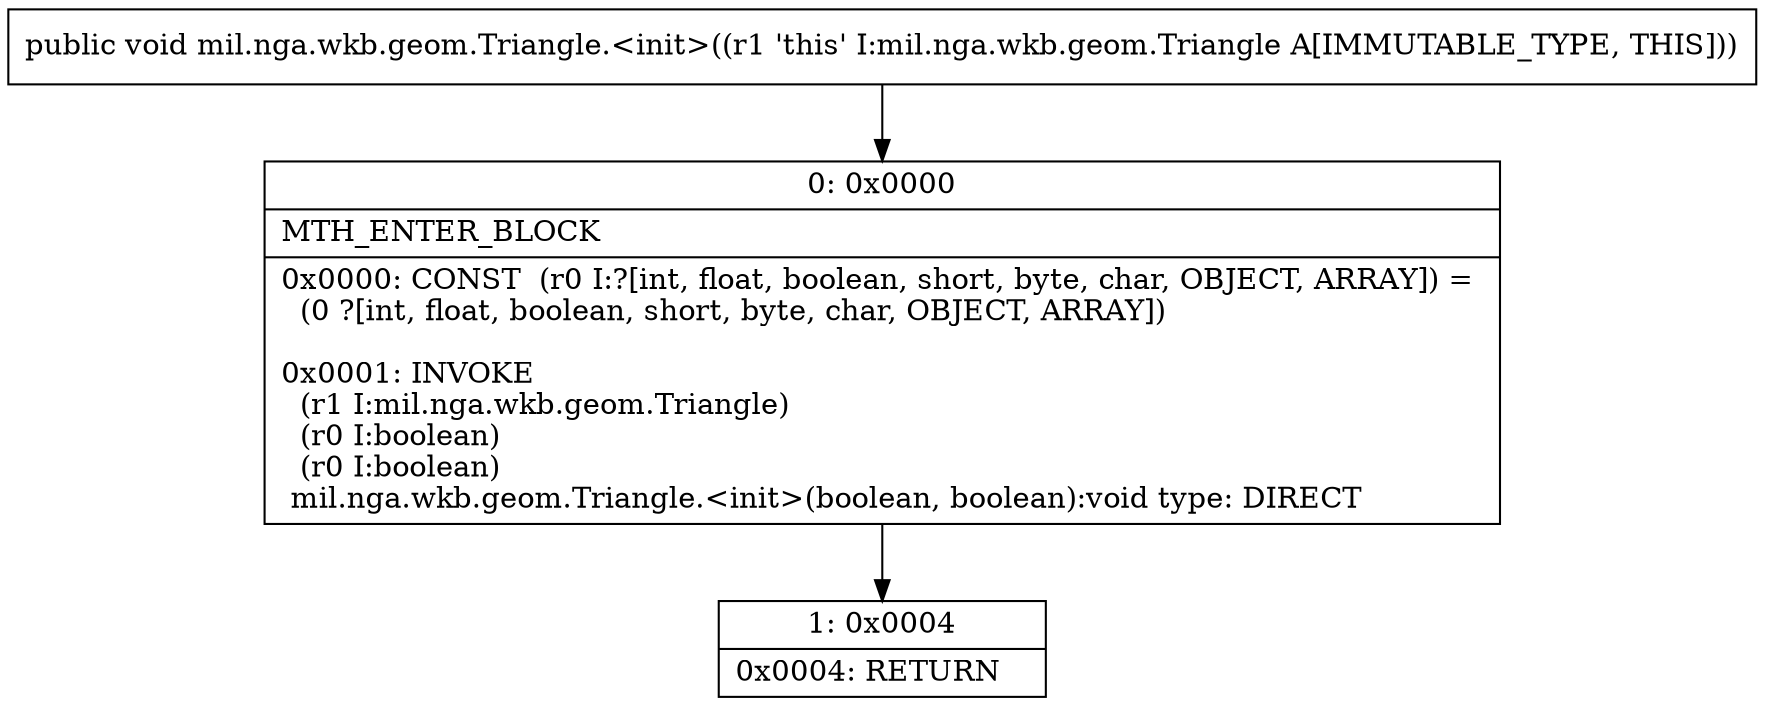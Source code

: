 digraph "CFG formil.nga.wkb.geom.Triangle.\<init\>()V" {
Node_0 [shape=record,label="{0\:\ 0x0000|MTH_ENTER_BLOCK\l|0x0000: CONST  (r0 I:?[int, float, boolean, short, byte, char, OBJECT, ARRAY]) = \l  (0 ?[int, float, boolean, short, byte, char, OBJECT, ARRAY])\l \l0x0001: INVOKE  \l  (r1 I:mil.nga.wkb.geom.Triangle)\l  (r0 I:boolean)\l  (r0 I:boolean)\l mil.nga.wkb.geom.Triangle.\<init\>(boolean, boolean):void type: DIRECT \l}"];
Node_1 [shape=record,label="{1\:\ 0x0004|0x0004: RETURN   \l}"];
MethodNode[shape=record,label="{public void mil.nga.wkb.geom.Triangle.\<init\>((r1 'this' I:mil.nga.wkb.geom.Triangle A[IMMUTABLE_TYPE, THIS])) }"];
MethodNode -> Node_0;
Node_0 -> Node_1;
}

